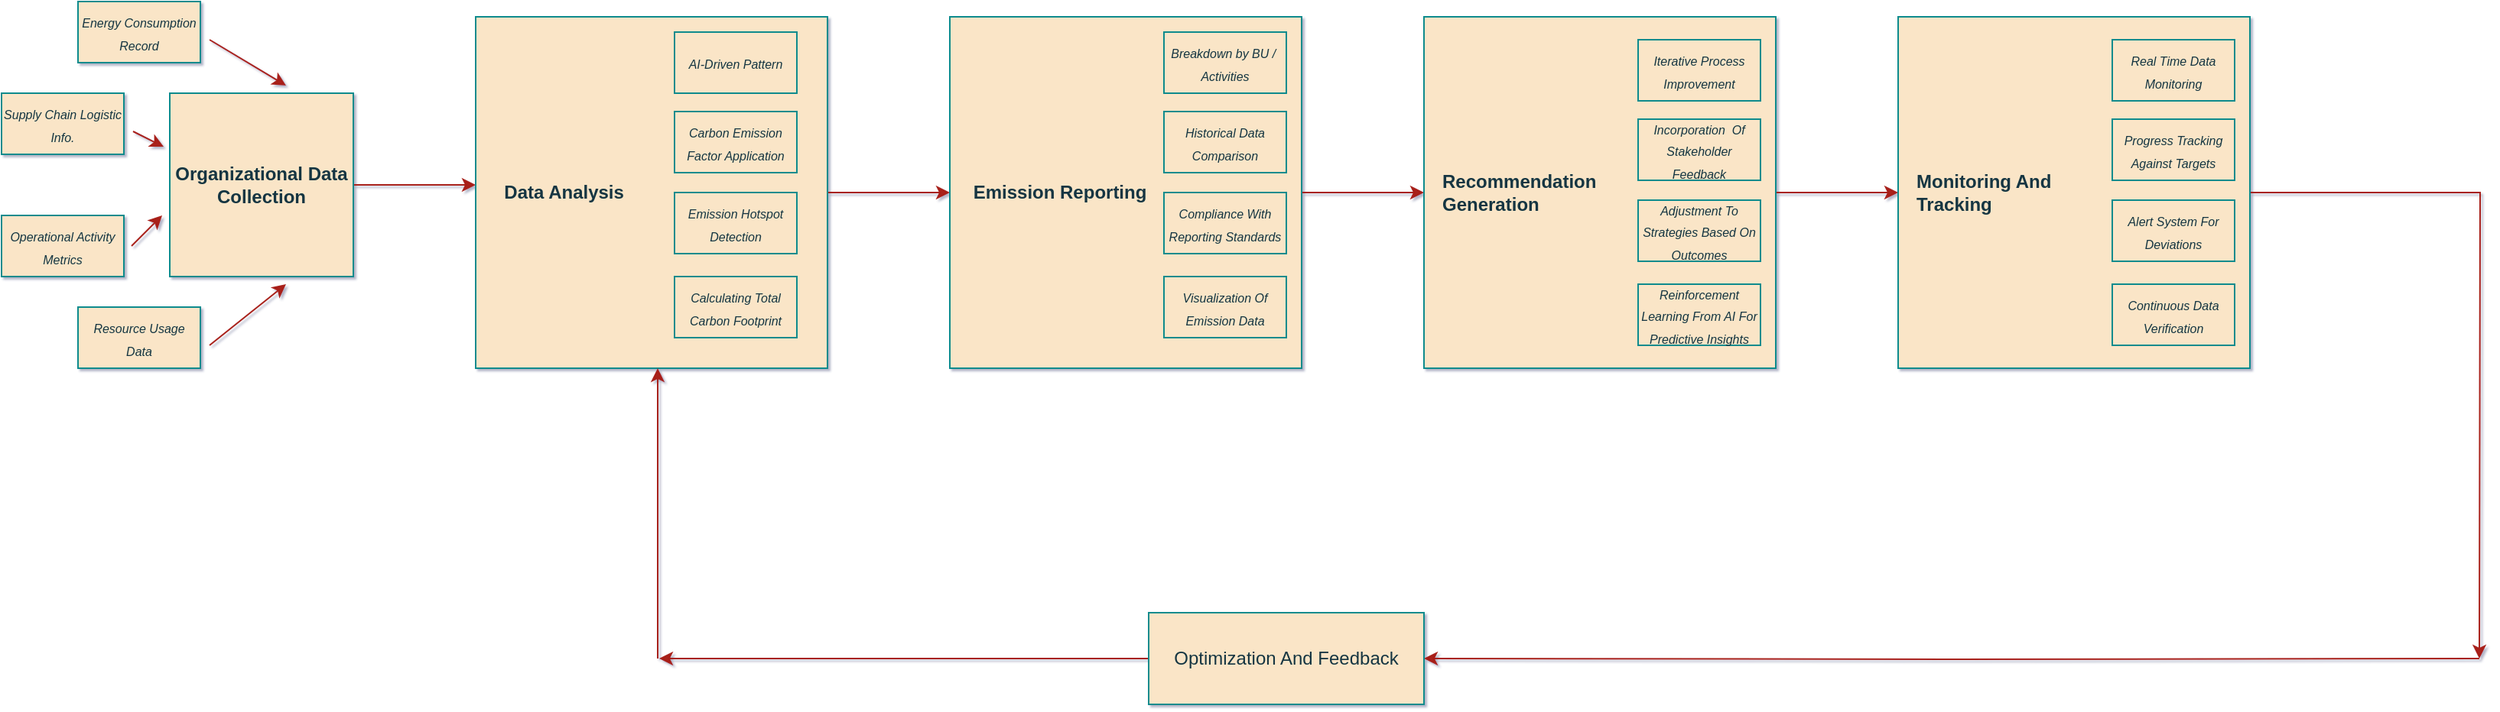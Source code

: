 <mxfile version="22.1.11" type="github">
  <diagram name="Page-1" id="aIYeVRtH6kk5mDvQRCJ_">
    <mxGraphModel dx="840" dy="462" grid="1" gridSize="10" guides="1" tooltips="1" connect="1" arrows="1" fold="1" page="1" pageScale="1" pageWidth="850" pageHeight="1100" math="0" shadow="1">
      <root>
        <mxCell id="0" />
        <mxCell id="1" parent="0" />
        <mxCell id="6K_tXgXkhpdTpKsXDRfd-15" value="" style="edgeStyle=orthogonalEdgeStyle;rounded=0;orthogonalLoop=1;jettySize=auto;html=1;labelBackgroundColor=none;strokeColor=#A8201A;fontColor=default;" edge="1" parent="1" source="6K_tXgXkhpdTpKsXDRfd-1" target="6K_tXgXkhpdTpKsXDRfd-14">
          <mxGeometry relative="1" as="geometry">
            <Array as="points">
              <mxPoint x="300" y="180" />
              <mxPoint x="300" y="180" />
            </Array>
          </mxGeometry>
        </mxCell>
        <mxCell id="6K_tXgXkhpdTpKsXDRfd-1" value="&lt;b&gt;Organizational Data Collection&lt;/b&gt;" style="whiteSpace=wrap;html=1;aspect=fixed;align=center;labelBackgroundColor=none;fillColor=#FAE5C7;strokeColor=#0F8B8D;fontColor=#143642;" vertex="1" parent="1">
          <mxGeometry x="120" y="120" width="120" height="120" as="geometry" />
        </mxCell>
        <mxCell id="6K_tXgXkhpdTpKsXDRfd-2" value="&lt;font style=&quot;font-size: 8px;&quot;&gt;&lt;i&gt;Energy Consumption Record&lt;/i&gt;&lt;/font&gt;" style="rounded=0;whiteSpace=wrap;html=1;labelBackgroundColor=none;fillColor=#FAE5C7;strokeColor=#0F8B8D;fontColor=#143642;" vertex="1" parent="1">
          <mxGeometry x="60" y="60" width="80" height="40" as="geometry" />
        </mxCell>
        <mxCell id="6K_tXgXkhpdTpKsXDRfd-3" value="&lt;font style=&quot;font-size: 8px;&quot;&gt;&lt;i&gt;Resource Usage Data&lt;/i&gt;&lt;/font&gt;" style="rounded=0;whiteSpace=wrap;html=1;labelBackgroundColor=none;fillColor=#FAE5C7;strokeColor=#0F8B8D;fontColor=#143642;" vertex="1" parent="1">
          <mxGeometry x="60" y="260" width="80" height="40" as="geometry" />
        </mxCell>
        <mxCell id="6K_tXgXkhpdTpKsXDRfd-4" value="&lt;font style=&quot;font-size: 8px;&quot;&gt;&lt;i&gt;Supply Chain Logistic Info.&lt;/i&gt;&lt;/font&gt;" style="rounded=0;whiteSpace=wrap;html=1;labelBackgroundColor=none;fillColor=#FAE5C7;strokeColor=#0F8B8D;fontColor=#143642;" vertex="1" parent="1">
          <mxGeometry x="10" y="120" width="80" height="40" as="geometry" />
        </mxCell>
        <mxCell id="6K_tXgXkhpdTpKsXDRfd-5" value="&lt;font style=&quot;font-size: 8px;&quot;&gt;&lt;i&gt;Operational Activity Metrics&lt;/i&gt;&lt;/font&gt;" style="rounded=0;whiteSpace=wrap;html=1;labelBackgroundColor=none;fillColor=#FAE5C7;strokeColor=#0F8B8D;fontColor=#143642;" vertex="1" parent="1">
          <mxGeometry x="10" y="200" width="80" height="40" as="geometry" />
        </mxCell>
        <mxCell id="6K_tXgXkhpdTpKsXDRfd-6" value="" style="endArrow=classic;html=1;rounded=0;labelBackgroundColor=none;strokeColor=#A8201A;fontColor=default;" edge="1" parent="1">
          <mxGeometry width="50" height="50" relative="1" as="geometry">
            <mxPoint x="146" y="85" as="sourcePoint" />
            <mxPoint x="196" y="115" as="targetPoint" />
          </mxGeometry>
        </mxCell>
        <mxCell id="6K_tXgXkhpdTpKsXDRfd-10" value="" style="endArrow=classic;html=1;rounded=0;labelBackgroundColor=none;strokeColor=#A8201A;fontColor=default;" edge="1" parent="1">
          <mxGeometry width="50" height="50" relative="1" as="geometry">
            <mxPoint x="146" y="285" as="sourcePoint" />
            <mxPoint x="196" y="245" as="targetPoint" />
          </mxGeometry>
        </mxCell>
        <mxCell id="6K_tXgXkhpdTpKsXDRfd-12" value="" style="endArrow=classic;html=1;rounded=0;labelBackgroundColor=none;strokeColor=#A8201A;fontColor=default;" edge="1" parent="1">
          <mxGeometry width="50" height="50" relative="1" as="geometry">
            <mxPoint x="95" y="220" as="sourcePoint" />
            <mxPoint x="115" y="200" as="targetPoint" />
          </mxGeometry>
        </mxCell>
        <mxCell id="6K_tXgXkhpdTpKsXDRfd-13" value="" style="endArrow=classic;html=1;rounded=0;labelBackgroundColor=none;strokeColor=#A8201A;fontColor=default;" edge="1" parent="1">
          <mxGeometry width="50" height="50" relative="1" as="geometry">
            <mxPoint x="96" y="145" as="sourcePoint" />
            <mxPoint x="116" y="155" as="targetPoint" />
          </mxGeometry>
        </mxCell>
        <mxCell id="6K_tXgXkhpdTpKsXDRfd-26" value="" style="edgeStyle=orthogonalEdgeStyle;rounded=0;orthogonalLoop=1;jettySize=auto;html=1;labelBackgroundColor=none;strokeColor=#A8201A;fontColor=default;" edge="1" parent="1" source="6K_tXgXkhpdTpKsXDRfd-14" target="6K_tXgXkhpdTpKsXDRfd-25">
          <mxGeometry relative="1" as="geometry" />
        </mxCell>
        <mxCell id="6K_tXgXkhpdTpKsXDRfd-14" value="&lt;div style=&quot;&quot;&gt;&lt;span style=&quot;background-color: initial;&quot;&gt;&lt;b&gt;&amp;nbsp; &amp;nbsp; &amp;nbsp;Data Analysis&lt;/b&gt;&lt;/span&gt;&lt;/div&gt;" style="whiteSpace=wrap;html=1;aspect=fixed;align=left;labelBackgroundColor=none;fillColor=#FAE5C7;strokeColor=#0F8B8D;fontColor=#143642;" vertex="1" parent="1">
          <mxGeometry x="320" y="70" width="230" height="230" as="geometry" />
        </mxCell>
        <mxCell id="6K_tXgXkhpdTpKsXDRfd-21" value="&lt;font style=&quot;font-size: 8px;&quot;&gt;&lt;i&gt;AI-Driven Pattern&lt;/i&gt;&lt;/font&gt;" style="rounded=0;whiteSpace=wrap;html=1;labelBackgroundColor=none;fillColor=#FAE5C7;strokeColor=#0F8B8D;fontColor=#143642;" vertex="1" parent="1">
          <mxGeometry x="450" y="80" width="80" height="40" as="geometry" />
        </mxCell>
        <mxCell id="6K_tXgXkhpdTpKsXDRfd-22" value="&lt;font style=&quot;font-size: 8px;&quot;&gt;&lt;i&gt;Emission Hotspot Detection&lt;/i&gt;&lt;/font&gt;" style="rounded=0;whiteSpace=wrap;html=1;labelBackgroundColor=none;fillColor=#FAE5C7;strokeColor=#0F8B8D;fontColor=#143642;" vertex="1" parent="1">
          <mxGeometry x="450" y="185" width="80" height="40" as="geometry" />
        </mxCell>
        <mxCell id="6K_tXgXkhpdTpKsXDRfd-23" value="&lt;font style=&quot;font-size: 8px;&quot;&gt;&lt;i&gt;Carbon Emission Factor Application&lt;/i&gt;&lt;/font&gt;" style="rounded=0;whiteSpace=wrap;html=1;labelBackgroundColor=none;fillColor=#FAE5C7;strokeColor=#0F8B8D;fontColor=#143642;" vertex="1" parent="1">
          <mxGeometry x="450" y="132" width="80" height="40" as="geometry" />
        </mxCell>
        <mxCell id="6K_tXgXkhpdTpKsXDRfd-24" value="&lt;font style=&quot;font-size: 8px;&quot;&gt;&lt;i&gt;Calculating Total Carbon Footprint&lt;/i&gt;&lt;/font&gt;" style="rounded=0;whiteSpace=wrap;html=1;labelBackgroundColor=none;fillColor=#FAE5C7;strokeColor=#0F8B8D;fontColor=#143642;" vertex="1" parent="1">
          <mxGeometry x="450" y="240" width="80" height="40" as="geometry" />
        </mxCell>
        <mxCell id="6K_tXgXkhpdTpKsXDRfd-32" value="" style="edgeStyle=orthogonalEdgeStyle;rounded=0;orthogonalLoop=1;jettySize=auto;html=1;labelBackgroundColor=none;strokeColor=#A8201A;fontColor=default;" edge="1" parent="1" source="6K_tXgXkhpdTpKsXDRfd-25" target="6K_tXgXkhpdTpKsXDRfd-31">
          <mxGeometry relative="1" as="geometry" />
        </mxCell>
        <mxCell id="6K_tXgXkhpdTpKsXDRfd-25" value="&lt;div style=&quot;&quot;&gt;&lt;span style=&quot;background-color: initial;&quot;&gt;&lt;b&gt;&amp;nbsp; &amp;nbsp; Emission Reporting&lt;/b&gt;&lt;/span&gt;&lt;/div&gt;" style="whiteSpace=wrap;html=1;aspect=fixed;align=left;labelBackgroundColor=none;fillColor=#FAE5C7;strokeColor=#0F8B8D;fontColor=#143642;" vertex="1" parent="1">
          <mxGeometry x="630" y="70" width="230" height="230" as="geometry" />
        </mxCell>
        <mxCell id="6K_tXgXkhpdTpKsXDRfd-27" value="&lt;font style=&quot;font-size: 8px;&quot;&gt;&lt;i&gt;Breakdown by BU /&amp;nbsp; Activities&lt;/i&gt;&lt;/font&gt;" style="rounded=0;whiteSpace=wrap;html=1;labelBackgroundColor=none;fillColor=#FAE5C7;strokeColor=#0F8B8D;fontColor=#143642;" vertex="1" parent="1">
          <mxGeometry x="770" y="80" width="80" height="40" as="geometry" />
        </mxCell>
        <mxCell id="6K_tXgXkhpdTpKsXDRfd-28" value="&lt;font style=&quot;font-size: 8px;&quot;&gt;&lt;i&gt;Compliance With Reporting Standards&lt;/i&gt;&lt;/font&gt;" style="rounded=0;whiteSpace=wrap;html=1;labelBackgroundColor=none;fillColor=#FAE5C7;strokeColor=#0F8B8D;fontColor=#143642;" vertex="1" parent="1">
          <mxGeometry x="770" y="185" width="80" height="40" as="geometry" />
        </mxCell>
        <mxCell id="6K_tXgXkhpdTpKsXDRfd-29" value="&lt;font style=&quot;font-size: 8px;&quot;&gt;&lt;i&gt;Historical Data Comparison&lt;/i&gt;&lt;/font&gt;" style="rounded=0;whiteSpace=wrap;html=1;labelBackgroundColor=none;fillColor=#FAE5C7;strokeColor=#0F8B8D;fontColor=#143642;" vertex="1" parent="1">
          <mxGeometry x="770" y="132" width="80" height="40" as="geometry" />
        </mxCell>
        <mxCell id="6K_tXgXkhpdTpKsXDRfd-30" value="&lt;font style=&quot;font-size: 8px;&quot;&gt;&lt;i&gt;Visualization Of Emission Data&lt;/i&gt;&lt;/font&gt;" style="rounded=0;whiteSpace=wrap;html=1;labelBackgroundColor=none;fillColor=#FAE5C7;strokeColor=#0F8B8D;fontColor=#143642;" vertex="1" parent="1">
          <mxGeometry x="770" y="240" width="80" height="40" as="geometry" />
        </mxCell>
        <mxCell id="6K_tXgXkhpdTpKsXDRfd-52" value="" style="edgeStyle=orthogonalEdgeStyle;rounded=0;orthogonalLoop=1;jettySize=auto;html=1;labelBackgroundColor=none;strokeColor=#A8201A;fontColor=default;" edge="1" parent="1" source="6K_tXgXkhpdTpKsXDRfd-31" target="6K_tXgXkhpdTpKsXDRfd-51">
          <mxGeometry relative="1" as="geometry" />
        </mxCell>
        <mxCell id="6K_tXgXkhpdTpKsXDRfd-31" value="&lt;div style=&quot;&quot;&gt;&lt;span style=&quot;background-color: initial;&quot;&gt;&amp;nbsp; &amp;nbsp;&lt;b&gt;Recommendation&lt;/b&gt;&lt;/span&gt;&lt;/div&gt;&lt;div style=&quot;&quot;&gt;&lt;span style=&quot;background-color: initial;&quot;&gt;&lt;b&gt;&amp;nbsp; &amp;nbsp;Generation&lt;/b&gt;&lt;/span&gt;&lt;/div&gt;" style="whiteSpace=wrap;html=1;aspect=fixed;align=left;labelBackgroundColor=none;fillColor=#FAE5C7;strokeColor=#0F8B8D;fontColor=#143642;" vertex="1" parent="1">
          <mxGeometry x="940" y="70" width="230" height="230" as="geometry" />
        </mxCell>
        <mxCell id="6K_tXgXkhpdTpKsXDRfd-47" value="&lt;font style=&quot;font-size: 8px;&quot;&gt;&lt;i&gt;Iterative Process Improvement&lt;/i&gt;&lt;/font&gt;" style="rounded=0;whiteSpace=wrap;html=1;labelBackgroundColor=none;fillColor=#FAE5C7;strokeColor=#0F8B8D;fontColor=#143642;" vertex="1" parent="1">
          <mxGeometry x="1080" y="85" width="80" height="40" as="geometry" />
        </mxCell>
        <mxCell id="6K_tXgXkhpdTpKsXDRfd-48" value="&lt;font style=&quot;font-size: 8px;&quot;&gt;Adjustment To Strategies Based On Outcomes&lt;/font&gt;" style="rounded=0;whiteSpace=wrap;html=1;labelBackgroundColor=none;fillColor=#FAE5C7;strokeColor=#0F8B8D;fontColor=#143642;fontStyle=2" vertex="1" parent="1">
          <mxGeometry x="1080" y="190" width="80" height="40" as="geometry" />
        </mxCell>
        <mxCell id="6K_tXgXkhpdTpKsXDRfd-49" value="&lt;font style=&quot;font-size: 8px;&quot;&gt;Incorporation&amp;nbsp; Of Stakeholder Feedback&lt;/font&gt;" style="rounded=0;whiteSpace=wrap;html=1;labelBackgroundColor=none;fillColor=#FAE5C7;strokeColor=#0F8B8D;fontColor=#143642;fontStyle=2" vertex="1" parent="1">
          <mxGeometry x="1080" y="137" width="80" height="40" as="geometry" />
        </mxCell>
        <mxCell id="6K_tXgXkhpdTpKsXDRfd-50" value="&lt;font style=&quot;font-size: 8px;&quot;&gt;Reinforcement Learning From AI For Predictive Insights&lt;/font&gt;" style="rounded=0;whiteSpace=wrap;html=1;labelBackgroundColor=none;fillColor=#FAE5C7;strokeColor=#0F8B8D;fontColor=#143642;fontStyle=2" vertex="1" parent="1">
          <mxGeometry x="1080" y="245" width="80" height="40" as="geometry" />
        </mxCell>
        <mxCell id="6K_tXgXkhpdTpKsXDRfd-59" value="" style="edgeStyle=orthogonalEdgeStyle;rounded=0;orthogonalLoop=1;jettySize=auto;html=1;labelBackgroundColor=none;strokeColor=#A8201A;fontColor=default;" edge="1" parent="1" source="6K_tXgXkhpdTpKsXDRfd-51">
          <mxGeometry relative="1" as="geometry">
            <mxPoint x="1630" y="490" as="targetPoint" />
          </mxGeometry>
        </mxCell>
        <mxCell id="6K_tXgXkhpdTpKsXDRfd-51" value="&lt;div style=&quot;&quot;&gt;&lt;span style=&quot;background-color: initial;&quot;&gt;&lt;b&gt;&amp;nbsp; &amp;nbsp;Monitoring And&lt;br&gt;&lt;/b&gt;&lt;/span&gt;&lt;/div&gt;&lt;div style=&quot;&quot;&gt;&lt;span style=&quot;background-color: initial;&quot;&gt;&lt;b&gt;&amp;nbsp; &amp;nbsp;Tracking&lt;/b&gt;&lt;/span&gt;&lt;/div&gt;" style="whiteSpace=wrap;html=1;aspect=fixed;align=left;labelBackgroundColor=none;fillColor=#FAE5C7;strokeColor=#0F8B8D;fontColor=#143642;" vertex="1" parent="1">
          <mxGeometry x="1250" y="70" width="230" height="230" as="geometry" />
        </mxCell>
        <mxCell id="6K_tXgXkhpdTpKsXDRfd-53" value="&lt;font style=&quot;font-size: 8px;&quot;&gt;Real Time Data Monitoring&lt;/font&gt;" style="rounded=0;whiteSpace=wrap;html=1;labelBackgroundColor=none;fillColor=#FAE5C7;strokeColor=#0F8B8D;fontColor=#143642;fontStyle=2" vertex="1" parent="1">
          <mxGeometry x="1390" y="85" width="80" height="40" as="geometry" />
        </mxCell>
        <mxCell id="6K_tXgXkhpdTpKsXDRfd-54" value="&lt;font style=&quot;font-size: 8px;&quot;&gt;Alert System For Deviations&lt;/font&gt;" style="rounded=0;whiteSpace=wrap;html=1;labelBackgroundColor=none;fillColor=#FAE5C7;strokeColor=#0F8B8D;fontColor=#143642;fontStyle=2" vertex="1" parent="1">
          <mxGeometry x="1390" y="190" width="80" height="40" as="geometry" />
        </mxCell>
        <mxCell id="6K_tXgXkhpdTpKsXDRfd-55" value="&lt;font style=&quot;font-size: 8px;&quot;&gt;Progress Tracking Against Targets&lt;/font&gt;" style="rounded=0;whiteSpace=wrap;html=1;labelBackgroundColor=none;fillColor=#FAE5C7;strokeColor=#0F8B8D;fontColor=#143642;fontStyle=2" vertex="1" parent="1">
          <mxGeometry x="1390" y="137" width="80" height="40" as="geometry" />
        </mxCell>
        <mxCell id="6K_tXgXkhpdTpKsXDRfd-56" value="&lt;font style=&quot;font-size: 8px;&quot;&gt;Continuous Data Verification&lt;/font&gt;" style="rounded=0;whiteSpace=wrap;html=1;labelBackgroundColor=none;fillColor=#FAE5C7;strokeColor=#0F8B8D;fontColor=#143642;fontStyle=2" vertex="1" parent="1">
          <mxGeometry x="1390" y="245" width="80" height="40" as="geometry" />
        </mxCell>
        <mxCell id="6K_tXgXkhpdTpKsXDRfd-61" value="" style="edgeStyle=orthogonalEdgeStyle;rounded=0;orthogonalLoop=1;jettySize=auto;html=1;labelBackgroundColor=none;strokeColor=#A8201A;fontColor=default;" edge="1" parent="1" target="6K_tXgXkhpdTpKsXDRfd-60">
          <mxGeometry relative="1" as="geometry">
            <mxPoint x="1630" y="490" as="sourcePoint" />
          </mxGeometry>
        </mxCell>
        <mxCell id="6K_tXgXkhpdTpKsXDRfd-65" value="" style="edgeStyle=orthogonalEdgeStyle;rounded=0;orthogonalLoop=1;jettySize=auto;html=1;labelBackgroundColor=none;strokeColor=#A8201A;fontColor=default;" edge="1" parent="1" source="6K_tXgXkhpdTpKsXDRfd-60">
          <mxGeometry relative="1" as="geometry">
            <mxPoint x="440" y="490" as="targetPoint" />
          </mxGeometry>
        </mxCell>
        <mxCell id="6K_tXgXkhpdTpKsXDRfd-60" value="Optimization And Feedback" style="whiteSpace=wrap;html=1;align=center;labelBackgroundColor=none;fillColor=#FAE5C7;strokeColor=#0F8B8D;fontColor=#143642;" vertex="1" parent="1">
          <mxGeometry x="760" y="460" width="180" height="60" as="geometry" />
        </mxCell>
        <mxCell id="6K_tXgXkhpdTpKsXDRfd-67" value="" style="endArrow=classic;html=1;rounded=0;labelBackgroundColor=none;strokeColor=#A8201A;fontColor=default;" edge="1" parent="1">
          <mxGeometry width="50" height="50" relative="1" as="geometry">
            <mxPoint x="439" y="490" as="sourcePoint" />
            <mxPoint x="439" y="300" as="targetPoint" />
          </mxGeometry>
        </mxCell>
      </root>
    </mxGraphModel>
  </diagram>
</mxfile>
